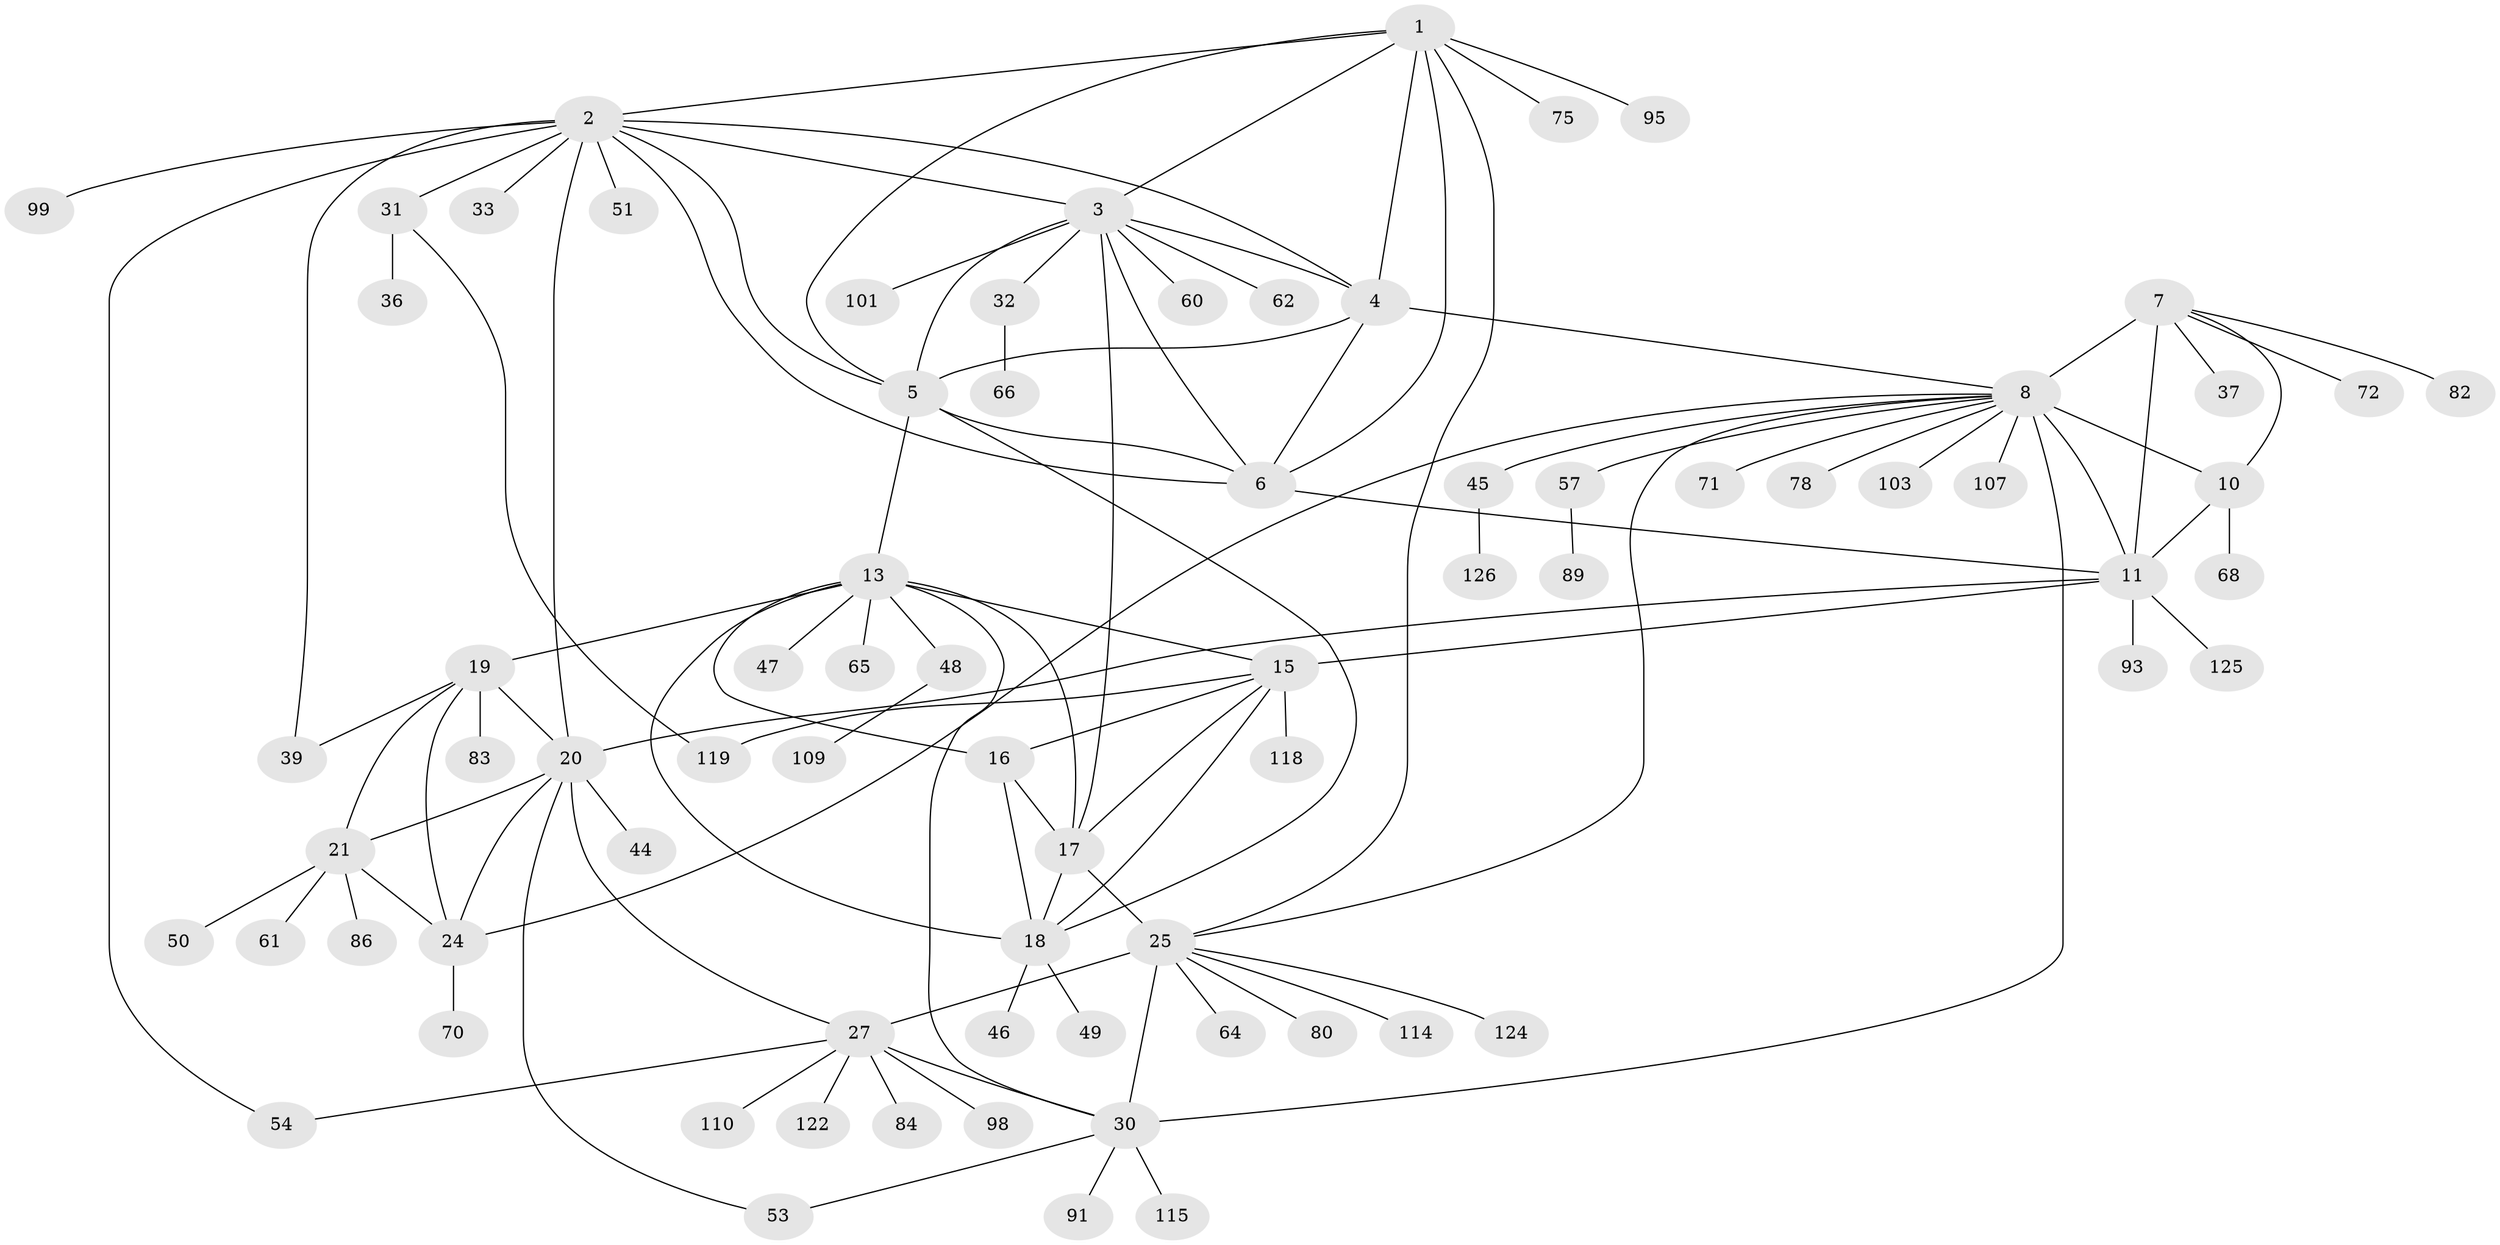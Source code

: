 // original degree distribution, {8: 0.03968253968253968, 12: 0.015873015873015872, 10: 0.047619047619047616, 6: 0.031746031746031744, 9: 0.023809523809523808, 7: 0.05555555555555555, 11: 0.015873015873015872, 13: 0.007936507936507936, 3: 0.023809523809523808, 2: 0.16666666666666666, 1: 0.5714285714285714}
// Generated by graph-tools (version 1.1) at 2025/19/03/04/25 18:19:58]
// undirected, 75 vertices, 113 edges
graph export_dot {
graph [start="1"]
  node [color=gray90,style=filled];
  1;
  2;
  3;
  4;
  5 [super="+56+87+94+35"];
  6 [super="+42+102+85+77"];
  7 [super="+12"];
  8 [super="+52+97+121+67+9"];
  10;
  11;
  13 [super="+14+55+34"];
  15;
  16 [super="+43+41"];
  17 [super="+59"];
  18 [super="+90+113+79"];
  19 [super="+22"];
  20 [super="+23"];
  21;
  24 [super="+69+92+117+100+58"];
  25 [super="+26+29"];
  27 [super="+28"];
  30;
  31;
  32;
  33;
  36;
  37;
  39;
  44;
  45;
  46 [super="+96"];
  47;
  48;
  49;
  50;
  51 [super="+74"];
  53;
  54;
  57;
  60;
  61;
  62;
  64;
  65;
  66;
  68;
  70;
  71;
  72 [super="+76"];
  75 [super="+106"];
  78;
  80;
  82;
  83;
  84;
  86;
  89;
  91 [super="+116"];
  93;
  95 [super="+120"];
  98;
  99;
  101;
  103;
  107;
  109;
  110;
  114;
  115;
  118;
  119 [super="+123"];
  122;
  124;
  125;
  126;
  1 -- 2;
  1 -- 3;
  1 -- 4;
  1 -- 5;
  1 -- 6;
  1 -- 75;
  1 -- 95;
  1 -- 25;
  2 -- 3;
  2 -- 4;
  2 -- 5;
  2 -- 6;
  2 -- 20;
  2 -- 31;
  2 -- 33;
  2 -- 39;
  2 -- 51;
  2 -- 54;
  2 -- 99;
  3 -- 4;
  3 -- 5;
  3 -- 6;
  3 -- 32;
  3 -- 60;
  3 -- 62;
  3 -- 101;
  3 -- 17;
  4 -- 5;
  4 -- 6;
  4 -- 8;
  5 -- 6;
  5 -- 18;
  5 -- 13;
  6 -- 11;
  7 -- 8 [weight=4];
  7 -- 10 [weight=2];
  7 -- 11 [weight=2];
  7 -- 37;
  7 -- 72;
  7 -- 82;
  8 -- 10 [weight=2];
  8 -- 11 [weight=2];
  8 -- 30;
  8 -- 71;
  8 -- 103;
  8 -- 45;
  8 -- 78;
  8 -- 107;
  8 -- 24;
  8 -- 57;
  8 -- 25;
  10 -- 11;
  10 -- 68;
  11 -- 15;
  11 -- 93;
  11 -- 125;
  11 -- 20;
  13 -- 15 [weight=2];
  13 -- 16 [weight=2];
  13 -- 17 [weight=2];
  13 -- 18 [weight=2];
  13 -- 19;
  13 -- 48;
  13 -- 65;
  13 -- 47;
  13 -- 30;
  15 -- 16;
  15 -- 17;
  15 -- 18;
  15 -- 118;
  15 -- 119;
  16 -- 17;
  16 -- 18;
  17 -- 18;
  17 -- 25;
  18 -- 46;
  18 -- 49;
  19 -- 20 [weight=4];
  19 -- 21 [weight=2];
  19 -- 24 [weight=2];
  19 -- 83;
  19 -- 39;
  20 -- 21 [weight=2];
  20 -- 24 [weight=2];
  20 -- 53;
  20 -- 27;
  20 -- 44;
  21 -- 24;
  21 -- 50;
  21 -- 61;
  21 -- 86;
  24 -- 70;
  25 -- 27 [weight=6];
  25 -- 30 [weight=3];
  25 -- 80;
  25 -- 64;
  25 -- 114;
  25 -- 124;
  27 -- 30 [weight=2];
  27 -- 54;
  27 -- 122;
  27 -- 98;
  27 -- 110;
  27 -- 84;
  30 -- 53;
  30 -- 91;
  30 -- 115;
  31 -- 36;
  31 -- 119;
  32 -- 66;
  45 -- 126;
  48 -- 109;
  57 -- 89;
}
